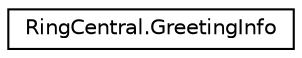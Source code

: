 digraph "Graphical Class Hierarchy"
{
 // LATEX_PDF_SIZE
  edge [fontname="Helvetica",fontsize="10",labelfontname="Helvetica",labelfontsize="10"];
  node [fontname="Helvetica",fontsize="10",shape=record];
  rankdir="LR";
  Node0 [label="RingCentral.GreetingInfo",height=0.2,width=0.4,color="black", fillcolor="white", style="filled",URL="$classRingCentral_1_1GreetingInfo.html",tooltip=" "];
}
